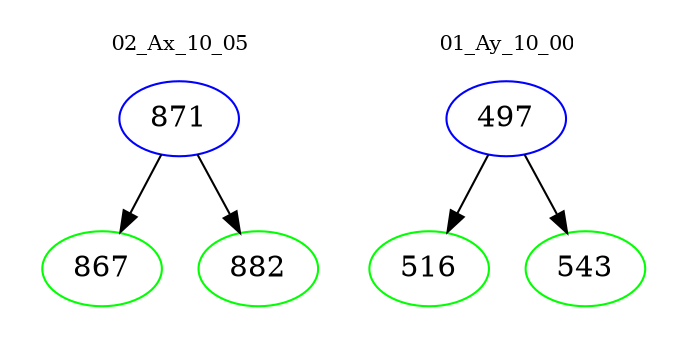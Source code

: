 digraph{
subgraph cluster_0 {
color = white
label = "02_Ax_10_05";
fontsize=10;
T0_871 [label="871", color="blue"]
T0_871 -> T0_867 [color="black"]
T0_867 [label="867", color="green"]
T0_871 -> T0_882 [color="black"]
T0_882 [label="882", color="green"]
}
subgraph cluster_1 {
color = white
label = "01_Ay_10_00";
fontsize=10;
T1_497 [label="497", color="blue"]
T1_497 -> T1_516 [color="black"]
T1_516 [label="516", color="green"]
T1_497 -> T1_543 [color="black"]
T1_543 [label="543", color="green"]
}
}

